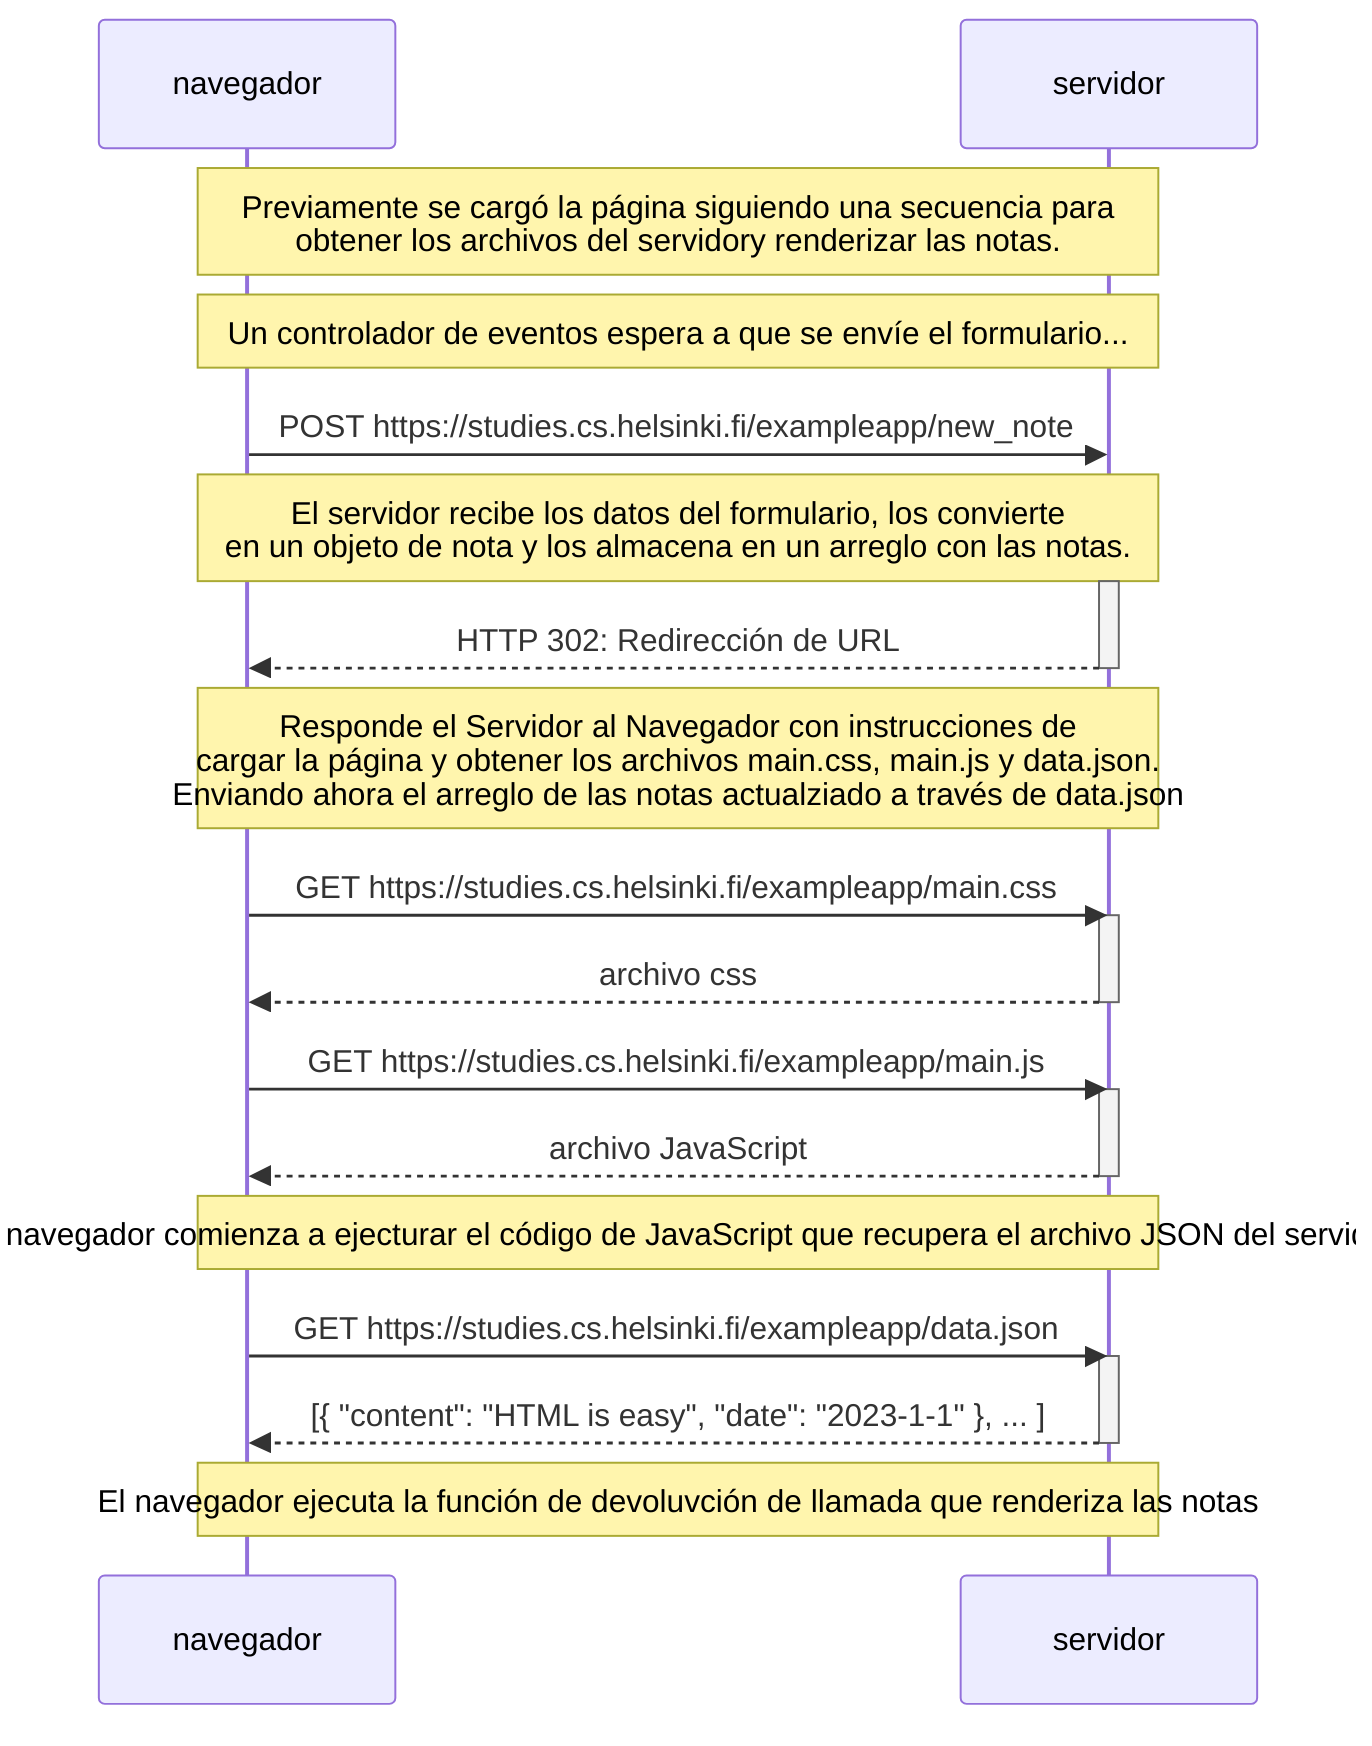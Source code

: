 sequenceDiagram
    participant navegador
    participant servidor

    Note over navegador,servidor: Previamente se cargó la página siguiendo una secuencia para <br/> obtener los archivos del servidory renderizar las notas.
    Note over navegador,servidor: Un controlador de eventos espera a que se envíe el formulario...

    navegador->>servidor: POST https://studies.cs.helsinki.fi/exampleapp/new_note
    Note over navegador,servidor: El servidor recibe los datos del formulario, los convierte <br/> en un objeto de nota y los almacena en un arreglo con las notas.
    
    activate servidor
    servidor-->>navegador: HTTP 302: Redirección de URL
    deactivate servidor

   Note over navegador,servidor: Responde el Servidor al Navegador con instrucciones de <br/> cargar la página y obtener los archivos main.css, main.js y data.json. <br/>Enviando ahora el arreglo de las notas actualziado a través de data.json

    navegador->>servidor: GET https://studies.cs.helsinki.fi/exampleapp/main.css
    activate servidor
    servidor-->>navegador: archivo css
    deactivate servidor

    navegador->>servidor: GET https://studies.cs.helsinki.fi/exampleapp/main.js
    activate servidor
    servidor-->>navegador: archivo JavaScript
    deactivate servidor

    Note over navegador,servidor: EL navegador comienza a ejecturar el código de JavaScript que recupera el archivo JSON del servidor

    navegador->>servidor: GET https://studies.cs.helsinki.fi/exampleapp/data.json
    activate servidor
    servidor-->>navegador: [{ "content": "HTML is easy", "date": "2023-1-1" }, ... ]
    deactivate servidor

   Note over navegador,servidor: El navegador ejecuta la función de devoluvción de llamada que renderiza las notas